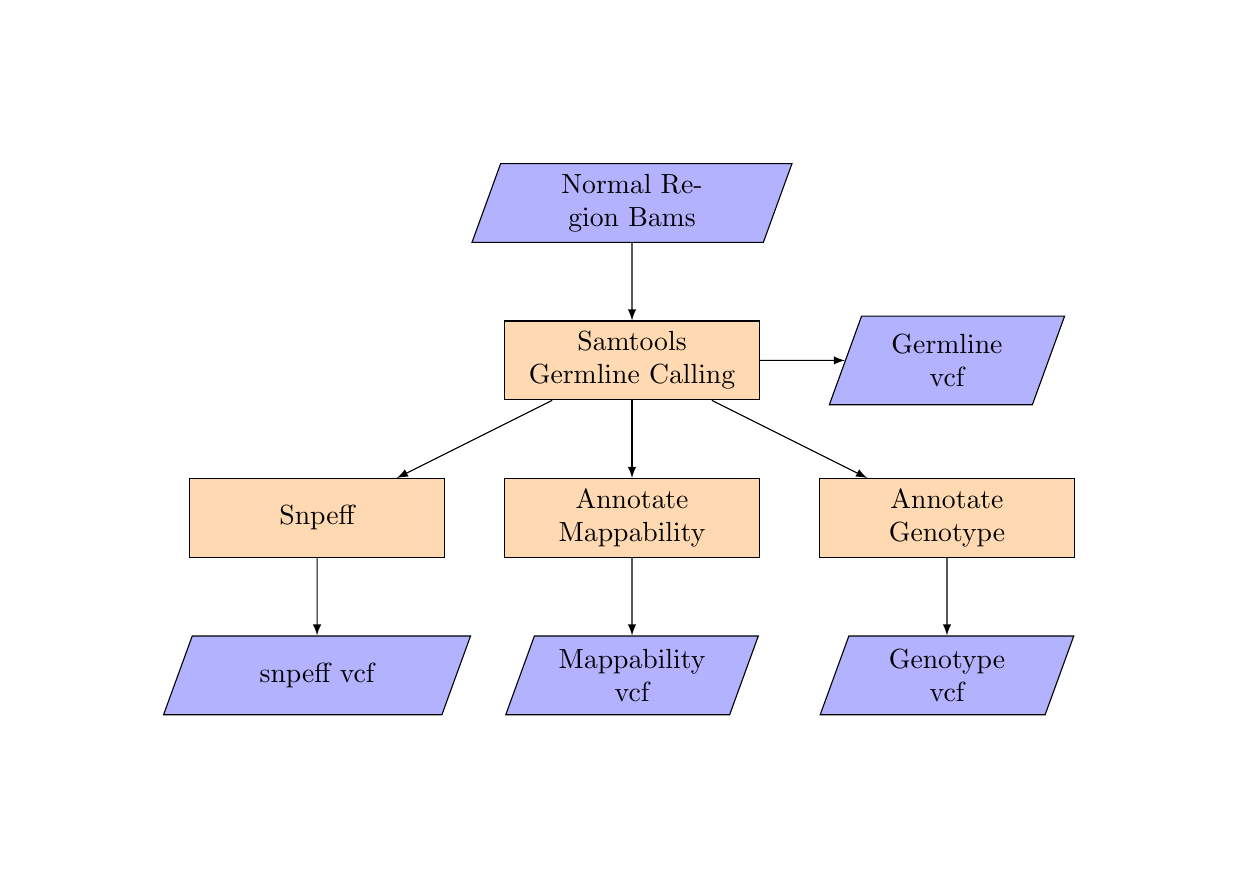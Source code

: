 \documentclass[class=minimal,border=2pt]{standalone}
\usepackage[utf8]{inputenc}
\usepackage{tikz}
\usepackage{adjustbox}
\usetikzlibrary{shapes.geometric, arrows, shadows, positioning, calc}
\pagenumbering{gobble}

\tikzset{multiple/.style = {double copy shadow={shadow xshift=1ex,shadow
         yshift=-1.5ex,draw=black!30},fill=white,draw=black,thick,minimum height = 1cm,minimum
           width=2cm},
         ordinary/.style = {rectangle,draw,thick,minimum height = 1cm,minimum width=2cm}}

\tikzstyle{startstop} = [rectangle, rounded corners, minimum width=3cm, minimum height=1cm,text centered, draw=black, fill=red!30]
\tikzstyle{io} = [trapezium, trapezium left angle=70, trapezium right angle=110, minimum width=3cm, minimum height=1cm, text centered, draw=black, fill=blue!30]
\tikzstyle{process} = [rectangle, minimum width=3cm, minimum height=1cm, text centered, text width=3cm, draw=black, fill=orange!30]
\tikzstyle{pprocess} = [multiple, minimum width=3cm, minimum height=1cm, text centered, text width=3cm, draw=black, fill=orange!30]

\tikzstyle{decision} = [diamond, minimum width=3cm, minimum height=1cm, text centered, draw=black, fill=green!30]
\tikzstyle{arrow} = [thick,->,>=stealth]

\begin{document}
\begin{adjustbox}{margin=2cm}

\begin{tikzpicture}[node distance=2cm]

\node (normal_bams) [io, text width=3cm] {Normal Region Bams};

\node (samtools_germline) [process, below of=normal_bams] {Samtools Germline Calling};
\draw[-latex] (normal_bams) -- coordinate (ab) (samtools_germline);

\node (germline_out) [io, below of=normal_bams, text width=1.5cm, xshift=4cm] {Germline vcf};
\draw[-latex] (samtools_germline) -- coordinate (ab) (germline_out);

\node (mapp) [process, below of=samtools_germline] {Annotate Mappability};
\draw[-latex] (samtools_germline) -- coordinate (ab) (mapp);

\node (mapp_out) [io, below of=mapp, text width=2cm] {Mappability vcf};
\draw[-latex] (mapp) -- coordinate (ab) (mapp_out);

\node (geno) [process, below of=samtools_germline, xshift=4cm] {Annotate Genotype};
\draw[-latex] (samtools_germline) -- coordinate (ab) (geno);

\node (geno_out) [io, below of=geno, text width=2cm] {Genotype vcf};
\draw[-latex] (geno) -- coordinate (ab) (geno_out);

\node (snpeff) [process, below of=samtools_germline, xshift=-4cm] {Snpeff};
\draw[-latex] (samtools_germline) -- coordinate (ab) (snpeff);

\node (snpeff_out) [io, below of=snpeff, text width=1.5cm] {snpeff vcf};
\draw[-latex] (snpeff) -- coordinate (ab) (snpeff_out);

\end{tikzpicture}

\end{adjustbox}
\end{document}